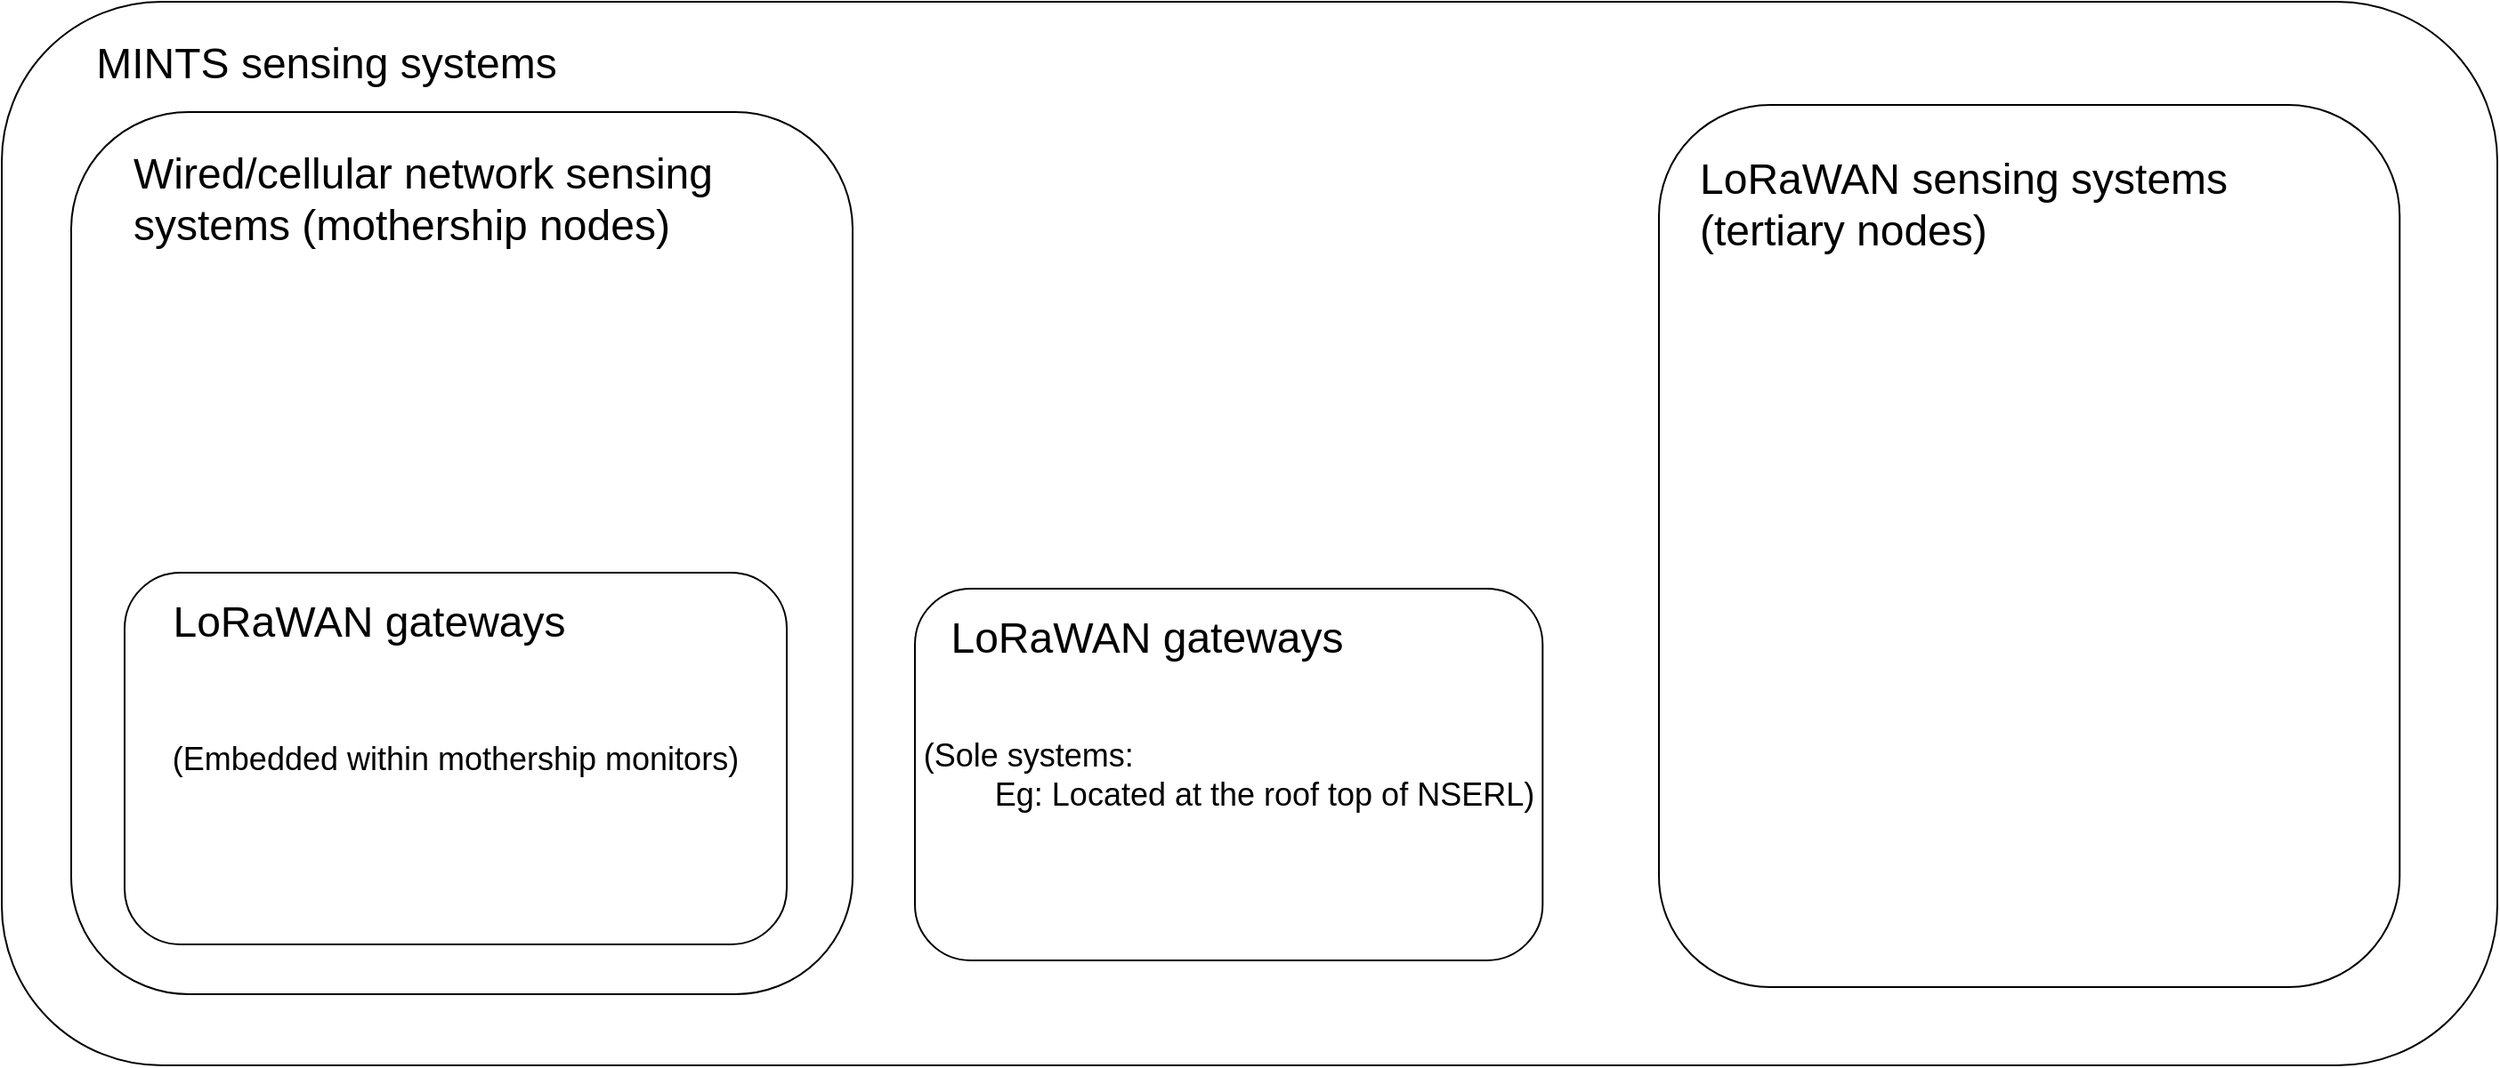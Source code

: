 <mxfile version="21.5.0" type="github">
  <diagram name="Page-1" id="fktcLNoh3aOtd3US9ePM">
    <mxGraphModel dx="2954" dy="1073" grid="1" gridSize="1" guides="1" tooltips="1" connect="1" arrows="1" fold="1" page="1" pageScale="1" pageWidth="1654" pageHeight="2336" math="0" shadow="0">
      <root>
        <mxCell id="0" />
        <mxCell id="1" parent="0" />
        <mxCell id="rWycjQ3bLgIySJay0Uhn-5" value="" style="rounded=1;whiteSpace=wrap;html=1;fillColor=none;container=0;" vertex="1" parent="1">
          <mxGeometry x="111" y="82" width="1402" height="598" as="geometry" />
        </mxCell>
        <mxCell id="rWycjQ3bLgIySJay0Uhn-4" value="&lt;font style=&quot;font-size: 24px;&quot;&gt;MINTS sensing systems&lt;/font&gt;" style="text;html=1;strokeColor=none;fillColor=none;align=center;verticalAlign=middle;whiteSpace=wrap;rounded=0;" vertex="1" parent="1">
          <mxGeometry x="148" y="95" width="291" height="44" as="geometry" />
        </mxCell>
        <mxCell id="rWycjQ3bLgIySJay0Uhn-29" value="" style="group;fillColor=none;" vertex="1" connectable="0" parent="1">
          <mxGeometry x="114" y="144" width="465" height="496" as="geometry" />
        </mxCell>
        <mxCell id="rWycjQ3bLgIySJay0Uhn-3" value="" style="rounded=1;whiteSpace=wrap;html=1;fillColor=none;" vertex="1" parent="rWycjQ3bLgIySJay0Uhn-29">
          <mxGeometry x="36" width="439" height="496" as="geometry" />
        </mxCell>
        <mxCell id="rWycjQ3bLgIySJay0Uhn-6" value="&lt;font style=&quot;font-size: 24px;&quot;&gt;Wired/cellular network sensing systems (mothership nodes)&lt;/font&gt;" style="text;html=1;strokeColor=none;fillColor=none;align=left;verticalAlign=middle;whiteSpace=wrap;rounded=0;" vertex="1" parent="rWycjQ3bLgIySJay0Uhn-29">
          <mxGeometry x="69" y="18" width="396" height="61" as="geometry" />
        </mxCell>
        <mxCell id="rWycjQ3bLgIySJay0Uhn-15" value="" style="group;fillColor=none;" vertex="1" connectable="0" parent="rWycjQ3bLgIySJay0Uhn-29">
          <mxGeometry x="47" y="256" width="391" height="212" as="geometry" />
        </mxCell>
        <mxCell id="rWycjQ3bLgIySJay0Uhn-7" value="&lt;font style=&quot;font-size: 18px;&quot;&gt;(Embedded within mothership monitors)&lt;/font&gt;" style="rounded=1;whiteSpace=wrap;html=1;fillColor=none;" vertex="1" parent="rWycjQ3bLgIySJay0Uhn-15">
          <mxGeometry x="19" y="3" width="372" height="209" as="geometry" />
        </mxCell>
        <mxCell id="rWycjQ3bLgIySJay0Uhn-8" value="&lt;font style=&quot;font-size: 24px;&quot;&gt;LoRaWAN gateways&lt;/font&gt;" style="text;html=1;strokeColor=none;fillColor=none;align=center;verticalAlign=middle;whiteSpace=wrap;rounded=0;" vertex="1" parent="rWycjQ3bLgIySJay0Uhn-15">
          <mxGeometry width="313" height="61" as="geometry" />
        </mxCell>
        <mxCell id="rWycjQ3bLgIySJay0Uhn-20" value="" style="group;fillColor=none;" vertex="1" connectable="0" parent="1">
          <mxGeometry x="606.004" y="409" width="370.644" height="212" as="geometry" />
        </mxCell>
        <mxCell id="rWycjQ3bLgIySJay0Uhn-21" value="&lt;div style=&quot;text-align: left;&quot;&gt;&lt;span style=&quot;font-size: 18px; background-color: initial;&quot;&gt;(Sole systems:&lt;/span&gt;&lt;/div&gt;&lt;font style=&quot;font-size: 18px;&quot;&gt;&lt;span style=&quot;white-space: pre;&quot;&gt;&#x9;&lt;/span&gt;Eg: Located at the roof top of NSERL)&lt;/font&gt;" style="rounded=1;whiteSpace=wrap;html=1;fillColor=none;" vertex="1" parent="rWycjQ3bLgIySJay0Uhn-20">
          <mxGeometry x="18.011" y="3" width="352.633" height="209" as="geometry" />
        </mxCell>
        <mxCell id="rWycjQ3bLgIySJay0Uhn-22" value="&lt;font style=&quot;font-size: 24px;&quot;&gt;LoRaWAN gateways&lt;/font&gt;" style="text;html=1;strokeColor=none;fillColor=none;align=center;verticalAlign=middle;whiteSpace=wrap;rounded=0;" vertex="1" parent="rWycjQ3bLgIySJay0Uhn-20">
          <mxGeometry width="296.705" height="61" as="geometry" />
        </mxCell>
        <mxCell id="rWycjQ3bLgIySJay0Uhn-27" value="" style="rounded=1;whiteSpace=wrap;html=1;fillColor=none;" vertex="1" parent="1">
          <mxGeometry x="1041.997" y="140" width="416.145" height="496" as="geometry" />
        </mxCell>
        <mxCell id="rWycjQ3bLgIySJay0Uhn-28" value="&lt;font style=&quot;font-size: 24px;&quot;&gt;LoRaWAN sensing systems &lt;br&gt;(tertiary nodes)&lt;/font&gt;" style="text;html=1;strokeColor=none;fillColor=none;align=left;verticalAlign=middle;whiteSpace=wrap;rounded=0;" vertex="1" parent="1">
          <mxGeometry x="1063.001" y="165" width="375.383" height="61" as="geometry" />
        </mxCell>
      </root>
    </mxGraphModel>
  </diagram>
</mxfile>
